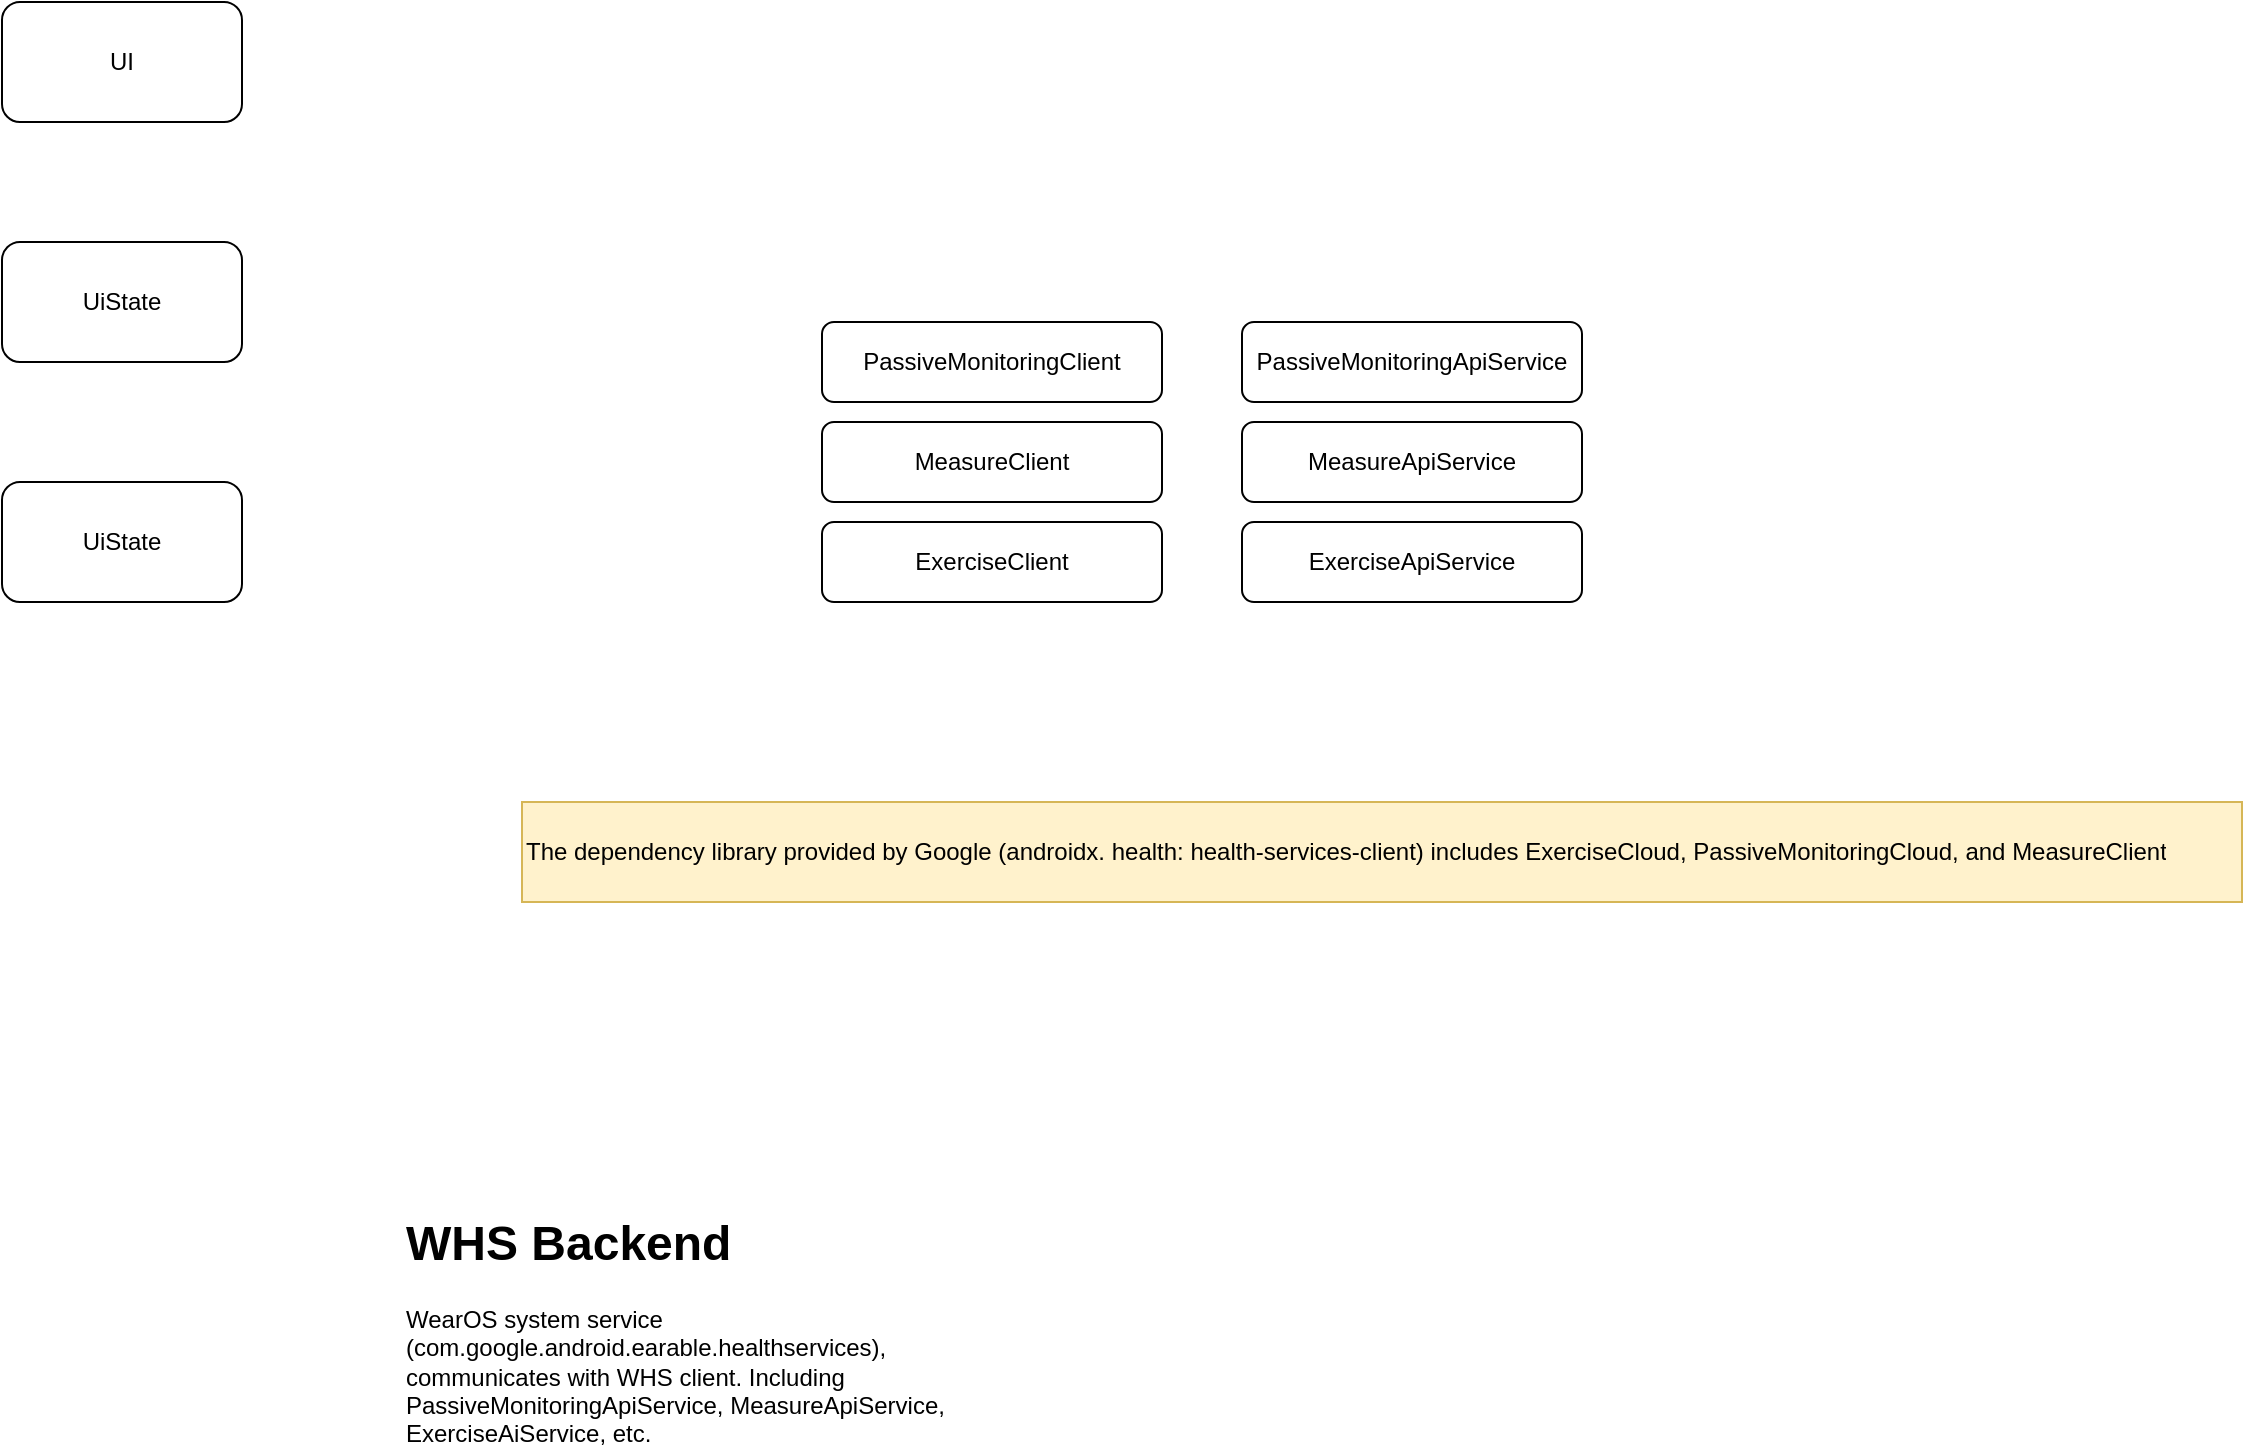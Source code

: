<mxfile version="28.0.4">
  <diagram name="第 1 页" id="or1H6w1kSN3DtoS8Jrvq">
    <mxGraphModel dx="1410" dy="791" grid="1" gridSize="10" guides="1" tooltips="1" connect="1" arrows="1" fold="1" page="1" pageScale="1" pageWidth="827" pageHeight="1169" math="0" shadow="0">
      <root>
        <mxCell id="0" />
        <mxCell id="1" parent="0" />
        <mxCell id="ZXN4FGuWoJyQtscpt3rk-1" value="PassiveMonitoringClient" style="rounded=1;whiteSpace=wrap;html=1;" vertex="1" parent="1">
          <mxGeometry x="430" y="220" width="170" height="40" as="geometry" />
        </mxCell>
        <mxCell id="ZXN4FGuWoJyQtscpt3rk-2" value="MeasureClient" style="rounded=1;whiteSpace=wrap;html=1;" vertex="1" parent="1">
          <mxGeometry x="430" y="270" width="170" height="40" as="geometry" />
        </mxCell>
        <mxCell id="ZXN4FGuWoJyQtscpt3rk-3" value="ExerciseClient" style="rounded=1;whiteSpace=wrap;html=1;" vertex="1" parent="1">
          <mxGeometry x="430" y="320" width="170" height="40" as="geometry" />
        </mxCell>
        <mxCell id="ZXN4FGuWoJyQtscpt3rk-4" value="PassiveMonitoringApiService" style="rounded=1;whiteSpace=wrap;html=1;" vertex="1" parent="1">
          <mxGeometry x="640" y="220" width="170" height="40" as="geometry" />
        </mxCell>
        <mxCell id="ZXN4FGuWoJyQtscpt3rk-5" value="MeasureApiService" style="rounded=1;whiteSpace=wrap;html=1;" vertex="1" parent="1">
          <mxGeometry x="640" y="270" width="170" height="40" as="geometry" />
        </mxCell>
        <mxCell id="ZXN4FGuWoJyQtscpt3rk-6" value="ExerciseApiService" style="rounded=1;whiteSpace=wrap;html=1;" vertex="1" parent="1">
          <mxGeometry x="640" y="320" width="170" height="40" as="geometry" />
        </mxCell>
        <mxCell id="ZXN4FGuWoJyQtscpt3rk-7" value="UI" style="rounded=1;whiteSpace=wrap;html=1;" vertex="1" parent="1">
          <mxGeometry x="20" y="60" width="120" height="60" as="geometry" />
        </mxCell>
        <mxCell id="ZXN4FGuWoJyQtscpt3rk-8" value="UiState" style="rounded=1;whiteSpace=wrap;html=1;" vertex="1" parent="1">
          <mxGeometry x="20" y="180" width="120" height="60" as="geometry" />
        </mxCell>
        <mxCell id="ZXN4FGuWoJyQtscpt3rk-9" value="UiState" style="rounded=1;whiteSpace=wrap;html=1;" vertex="1" parent="1">
          <mxGeometry x="20" y="300" width="120" height="60" as="geometry" />
        </mxCell>
        <mxCell id="ZXN4FGuWoJyQtscpt3rk-10" value="&lt;h1 style=&quot;margin-top: 0px;&quot;&gt;&lt;span style=&quot;font-size: 12px; font-weight: normal;&quot;&gt;The dependency library provided by Google (androidx. health: health-services-client) includes ExerciseCloud, PassiveMonitoringCloud, and MeasureClient&lt;/span&gt;&lt;br&gt;&lt;/h1&gt;" style="text;html=1;whiteSpace=wrap;overflow=hidden;rounded=0;fillColor=#fff2cc;strokeColor=#d6b656;" vertex="1" parent="1">
          <mxGeometry x="280" y="460" width="860" height="50" as="geometry" />
        </mxCell>
        <mxCell id="ZXN4FGuWoJyQtscpt3rk-11" value="&lt;h1 style=&quot;margin-top: 0px;&quot;&gt;WHS Backend&lt;/h1&gt;&lt;p&gt;WearOS system service (com.google.android.earable.healthservices), communicates with WHS client. Including PassiveMonitoringApiService, MeasureApiService, ExerciseAiService, etc.&amp;nbsp;&lt;/p&gt;" style="text;html=1;whiteSpace=wrap;overflow=hidden;rounded=0;" vertex="1" parent="1">
          <mxGeometry x="220" y="660" width="290" height="120" as="geometry" />
        </mxCell>
      </root>
    </mxGraphModel>
  </diagram>
</mxfile>
